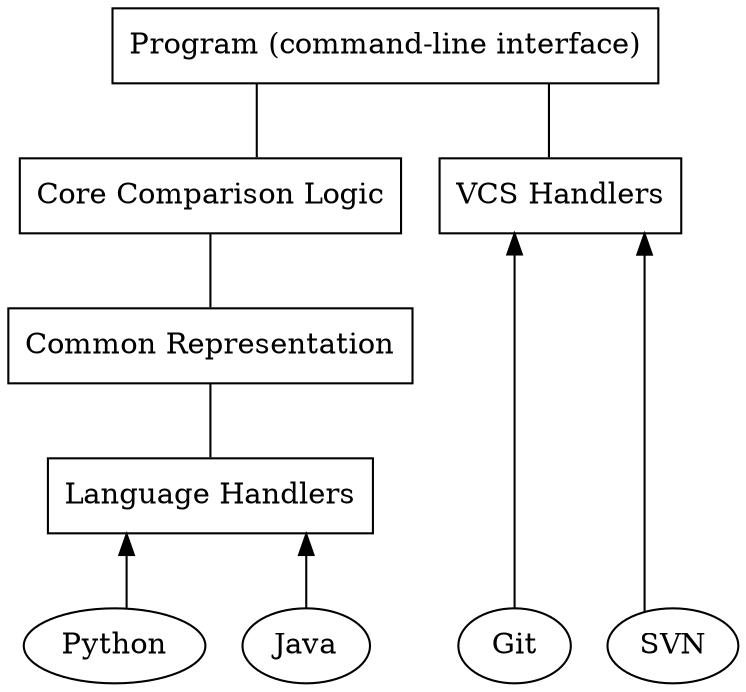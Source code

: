 digraph architecture {
    splines=ortho;
    node [shape=box];

    core [label="Core Comparison Logic"];
    common [label="Common Representation"];
    languages [label="Language Handlers"]
    python [label="Python", shape=ellipse];
    java [label="Java", shape=ellipse];
    vcs [label="VCS Handlers"]
    git [label="Git", shape=ellipse];
    svn [label="SVN", shape=ellipse];
    program [label="Program (command-line interface)"];

    subgraph undirected {
        edge [dir=none]
        program -> core
        program -> vcs
        core -> common
        common -> languages
    }
    python -> languages
    java -> languages
    git -> vcs
    svn -> vcs

    {rank=same; core vcs}
    {rank=same; git svn python java}
    {rank=min; program}
    {rank=max; git svn python java}

}